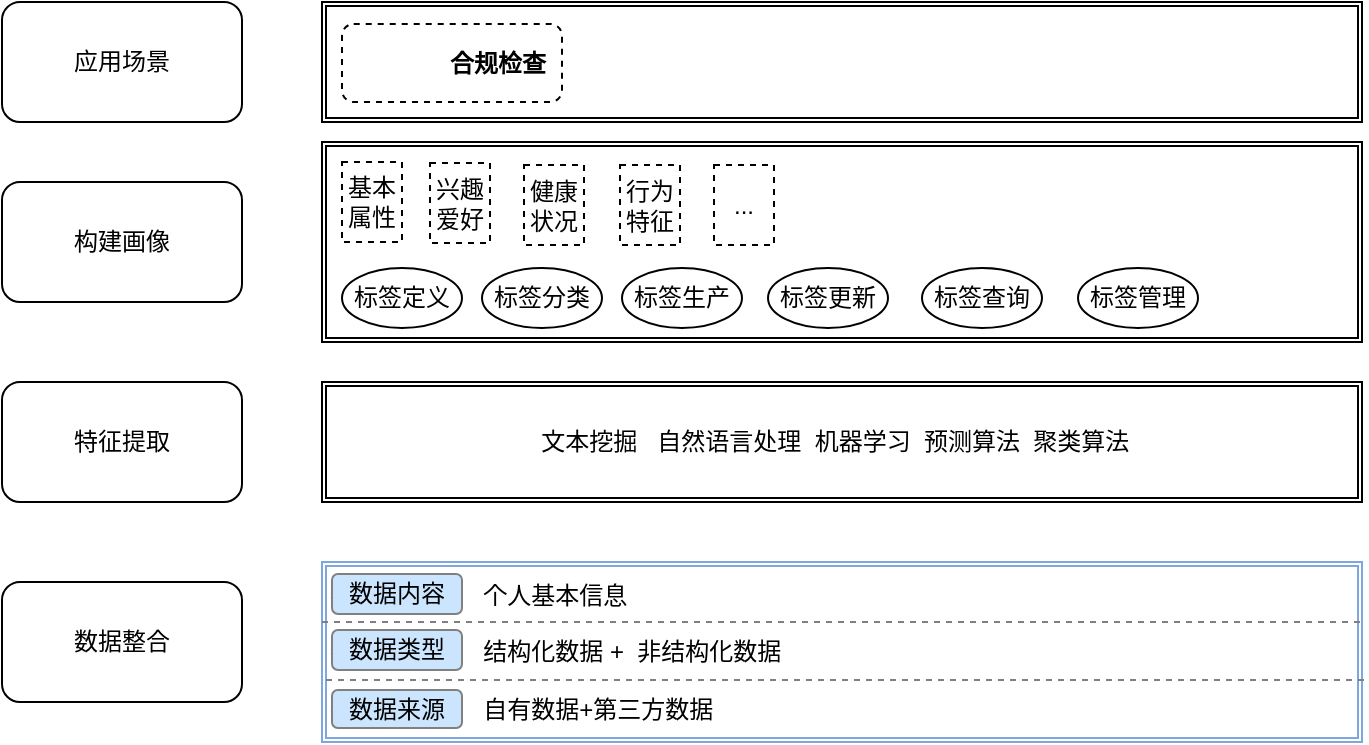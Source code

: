 <mxfile version="11.0.4" type="github"><diagram id="Wqg2gh_W4WhwOAYbxStF" name="第 1 页"><mxGraphModel dx="868" dy="452" grid="1" gridSize="10" guides="1" tooltips="1" connect="1" arrows="1" fold="1" page="1" pageScale="1" pageWidth="827" pageHeight="1169" math="0" shadow="0"><root><mxCell id="0"/><mxCell id="1" parent="0"/><mxCell id="6ONejZ9WeTlAtuSwH-2m-1" value="应用场景" style="rounded=1;whiteSpace=wrap;html=1;" vertex="1" parent="1"><mxGeometry x="40" y="40" width="120" height="60" as="geometry"/></mxCell><mxCell id="6ONejZ9WeTlAtuSwH-2m-2" value="构建画像" style="rounded=1;whiteSpace=wrap;html=1;" vertex="1" parent="1"><mxGeometry x="40" y="130" width="120" height="60" as="geometry"/></mxCell><mxCell id="6ONejZ9WeTlAtuSwH-2m-3" value="特征提取" style="rounded=1;whiteSpace=wrap;html=1;" vertex="1" parent="1"><mxGeometry x="40" y="230" width="120" height="60" as="geometry"/></mxCell><mxCell id="6ONejZ9WeTlAtuSwH-2m-4" value="数据整合" style="rounded=1;whiteSpace=wrap;html=1;" vertex="1" parent="1"><mxGeometry x="40" y="330" width="120" height="60" as="geometry"/></mxCell><mxCell id="6ONejZ9WeTlAtuSwH-2m-8" value="" style="shape=ext;double=1;rounded=0;whiteSpace=wrap;html=1;" vertex="1" parent="1"><mxGeometry x="200" y="40" width="520" height="60" as="geometry"/></mxCell><mxCell id="6ONejZ9WeTlAtuSwH-2m-9" value="" style="shape=ext;double=1;rounded=0;whiteSpace=wrap;html=1;" vertex="1" parent="1"><mxGeometry x="200" y="110" width="520" height="100" as="geometry"/></mxCell><mxCell id="6ONejZ9WeTlAtuSwH-2m-10" value="文本挖掘&amp;nbsp; &amp;nbsp;自然语言处理&amp;nbsp; 机器学习&amp;nbsp; 预测算法&amp;nbsp; 聚类算法&amp;nbsp;&amp;nbsp;" style="shape=ext;double=1;rounded=0;whiteSpace=wrap;html=1;" vertex="1" parent="1"><mxGeometry x="200" y="230" width="520" height="60" as="geometry"/></mxCell><mxCell id="6ONejZ9WeTlAtuSwH-2m-11" value="数据内容：&amp;nbsp; &amp;nbsp; &amp;nbsp;个人基本信息&lt;br&gt;&lt;br&gt;数据类型：&amp;nbsp; &amp;nbsp; &amp;nbsp;结构化数据 +&amp;nbsp; 非结构化数据&lt;br&gt;&lt;br&gt;数据来源：&amp;nbsp; &amp;nbsp; &amp;nbsp;自有数据+第三方数据" style="shape=ext;double=1;rounded=0;whiteSpace=wrap;html=1;align=left;strokeColor=#7EA6E0;" vertex="1" parent="1"><mxGeometry x="200" y="320" width="520" height="90" as="geometry"/></mxCell><mxCell id="6ONejZ9WeTlAtuSwH-2m-13" value="标签定义" style="ellipse;whiteSpace=wrap;html=1;" vertex="1" parent="1"><mxGeometry x="210" y="173" width="60" height="30" as="geometry"/></mxCell><mxCell id="6ONejZ9WeTlAtuSwH-2m-14" value="标签分类" style="ellipse;whiteSpace=wrap;html=1;" vertex="1" parent="1"><mxGeometry x="280" y="173" width="60" height="30" as="geometry"/></mxCell><mxCell id="6ONejZ9WeTlAtuSwH-2m-15" value="标签生产" style="ellipse;whiteSpace=wrap;html=1;" vertex="1" parent="1"><mxGeometry x="350" y="173" width="60" height="30" as="geometry"/></mxCell><mxCell id="6ONejZ9WeTlAtuSwH-2m-16" value="标签更新" style="ellipse;whiteSpace=wrap;html=1;" vertex="1" parent="1"><mxGeometry x="423" y="173" width="60" height="30" as="geometry"/></mxCell><mxCell id="6ONejZ9WeTlAtuSwH-2m-17" value="标签查询" style="ellipse;whiteSpace=wrap;html=1;" vertex="1" parent="1"><mxGeometry x="500" y="173" width="60" height="30" as="geometry"/></mxCell><mxCell id="6ONejZ9WeTlAtuSwH-2m-18" value="标签管理" style="ellipse;whiteSpace=wrap;html=1;" vertex="1" parent="1"><mxGeometry x="578" y="173" width="60" height="30" as="geometry"/></mxCell><mxCell id="6ONejZ9WeTlAtuSwH-2m-20" value="基本属性" style="shape=ext;rounded=0;whiteSpace=wrap;html=1;dashed=1;" vertex="1" parent="1"><mxGeometry x="210" y="120" width="30" height="40" as="geometry"/></mxCell><mxCell id="6ONejZ9WeTlAtuSwH-2m-22" value="兴趣爱好" style="shape=ext;rounded=0;whiteSpace=wrap;html=1;dashed=1;" vertex="1" parent="1"><mxGeometry x="254" y="120.5" width="30" height="40" as="geometry"/></mxCell><mxCell id="6ONejZ9WeTlAtuSwH-2m-23" value="行为特征&lt;span style=&quot;font-family: &amp;#34;helvetica&amp;#34; , &amp;#34;arial&amp;#34; , sans-serif ; font-size: 0px ; white-space: nowrap&quot;&gt;%3CmxGraphModel%3E%3Croot%3E%3CmxCell%20id%3D%220%22%2F%3E%3CmxCell%20id%3D%221%22%20parent%3D%220%22%2F%3E%3CmxCell%20id%3D%222%22%20value%3D%22%E5%9F%BA%E6%9C%AC%E5%B1%9E%E6%80%A7%22%20style%3D%22shape%3Dext%3Brounded%3D0%3BwhiteSpace%3Dwrap%3Bhtml%3D1%3Bdashed%3D1%3B%22%20vertex%3D%221%22%20parent%3D%221%22%3E%3CmxGeometry%20x%3D%22210%22%20y%3D%22120%22%20width%3D%2230%22%20height%3D%2240%22%20as%3D%22geometry%22%2F%3E%3C%2FmxCell%3E%3C%2Froot%3E%3C%2FmxGraphModel%3E&lt;/span&gt;" style="shape=ext;rounded=0;whiteSpace=wrap;html=1;dashed=1;" vertex="1" parent="1"><mxGeometry x="349" y="121.5" width="30" height="40" as="geometry"/></mxCell><mxCell id="6ONejZ9WeTlAtuSwH-2m-25" value="健康状况" style="shape=ext;rounded=0;whiteSpace=wrap;html=1;dashed=1;" vertex="1" parent="1"><mxGeometry x="301" y="121.5" width="30" height="40" as="geometry"/></mxCell><mxCell id="6ONejZ9WeTlAtuSwH-2m-26" value="合规检查" style="label;whiteSpace=wrap;html=1;image=https://www.easyicon.net/api/resizeApi.php?id=1214413&amp;size=128;dashed=1;" vertex="1" parent="1"><mxGeometry x="210" y="51" width="110" height="39" as="geometry"/></mxCell><mxCell id="6ONejZ9WeTlAtuSwH-2m-30" value="..." style="shape=ext;rounded=0;whiteSpace=wrap;html=1;dashed=1;" vertex="1" parent="1"><mxGeometry x="396" y="121.5" width="30" height="40" as="geometry"/></mxCell><mxCell id="6ONejZ9WeTlAtuSwH-2m-31" value="" style="line;strokeWidth=1;html=1;dashed=1;strokeColor=#808080;" vertex="1" parent="1"><mxGeometry x="200" y="345" width="520" height="10" as="geometry"/></mxCell><mxCell id="6ONejZ9WeTlAtuSwH-2m-32" value="" style="line;strokeWidth=1;html=1;dashed=1;strokeColor=#808080;" vertex="1" parent="1"><mxGeometry x="202" y="374" width="520" height="10" as="geometry"/></mxCell><mxCell id="6ONejZ9WeTlAtuSwH-2m-33" value="数据内容" style="shape=ext;rounded=1;whiteSpace=wrap;html=1;strokeColor=#808080;strokeWidth=1;fillColor=#CCE5FF;" vertex="1" parent="1"><mxGeometry x="205" y="326" width="65" height="20" as="geometry"/></mxCell><mxCell id="6ONejZ9WeTlAtuSwH-2m-34" value="数据类型" style="shape=ext;rounded=1;whiteSpace=wrap;html=1;strokeColor=#808080;strokeWidth=1;fillColor=#CCE5FF;" vertex="1" parent="1"><mxGeometry x="205" y="354" width="65" height="20" as="geometry"/></mxCell><mxCell id="6ONejZ9WeTlAtuSwH-2m-35" value="数据来源" style="shape=ext;rounded=1;whiteSpace=wrap;html=1;strokeColor=#808080;strokeWidth=1;fillColor=#CCE5FF;" vertex="1" parent="1"><mxGeometry x="205" y="384" width="65" height="19" as="geometry"/></mxCell></root></mxGraphModel></diagram></mxfile>